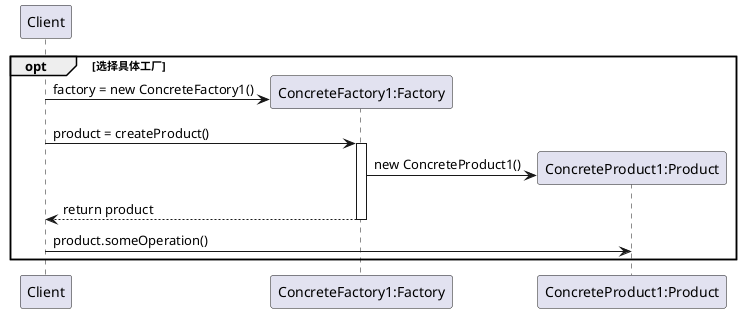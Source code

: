 @startuml 时序图
participant Client
participant "ConcreteFactory1:Factory" as ConcreteFactory1
participant "ConcreteProduct1:Product" as Product

opt 选择具体工厂
create ConcreteFactory1
Client -> ConcreteFactory1: factory = new ConcreteFactory1()

Client -> ConcreteFactory1: product = createProduct()
activate ConcreteFactory1
create Product
ConcreteFactory1 -> Product: new ConcreteProduct1()
ConcreteFactory1 --> Client: return product
deactivate ConcreteFactory1

Client -> Product: product.someOperation()



end

@enduml
